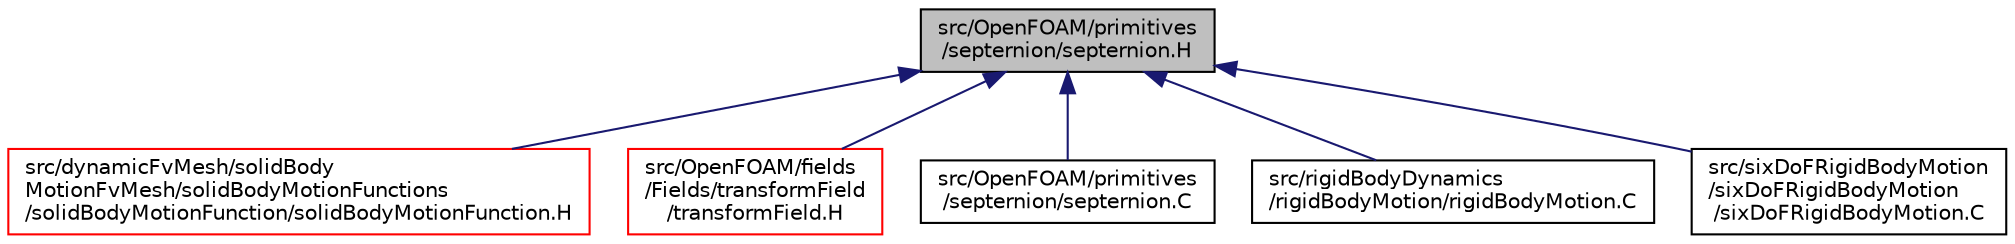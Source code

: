digraph "src/OpenFOAM/primitives/septernion/septernion.H"
{
  bgcolor="transparent";
  edge [fontname="Helvetica",fontsize="10",labelfontname="Helvetica",labelfontsize="10"];
  node [fontname="Helvetica",fontsize="10",shape=record];
  Node82 [label="src/OpenFOAM/primitives\l/septernion/septernion.H",height=0.2,width=0.4,color="black", fillcolor="grey75", style="filled", fontcolor="black"];
  Node82 -> Node83 [dir="back",color="midnightblue",fontsize="10",style="solid",fontname="Helvetica"];
  Node83 [label="src/dynamicFvMesh/solidBody\lMotionFvMesh/solidBodyMotionFunctions\l/solidBodyMotionFunction/solidBodyMotionFunction.H",height=0.2,width=0.4,color="red",URL="$a00341.html"];
  Node82 -> Node108 [dir="back",color="midnightblue",fontsize="10",style="solid",fontname="Helvetica"];
  Node108 [label="src/OpenFOAM/fields\l/Fields/transformField\l/transformField.H",height=0.2,width=0.4,color="red",URL="$a10448.html",tooltip="Spatial transformation functions for primitive fields. "];
  Node82 -> Node138 [dir="back",color="midnightblue",fontsize="10",style="solid",fontname="Helvetica"];
  Node138 [label="src/OpenFOAM/primitives\l/septernion/septernion.C",height=0.2,width=0.4,color="black",URL="$a13343.html"];
  Node82 -> Node139 [dir="back",color="midnightblue",fontsize="10",style="solid",fontname="Helvetica"];
  Node139 [label="src/rigidBodyDynamics\l/rigidBodyMotion/rigidBodyMotion.C",height=0.2,width=0.4,color="black",URL="$a14792.html"];
  Node82 -> Node140 [dir="back",color="midnightblue",fontsize="10",style="solid",fontname="Helvetica"];
  Node140 [label="src/sixDoFRigidBodyMotion\l/sixDoFRigidBodyMotion\l/sixDoFRigidBodyMotion.C",height=0.2,width=0.4,color="black",URL="$a15317.html"];
}
